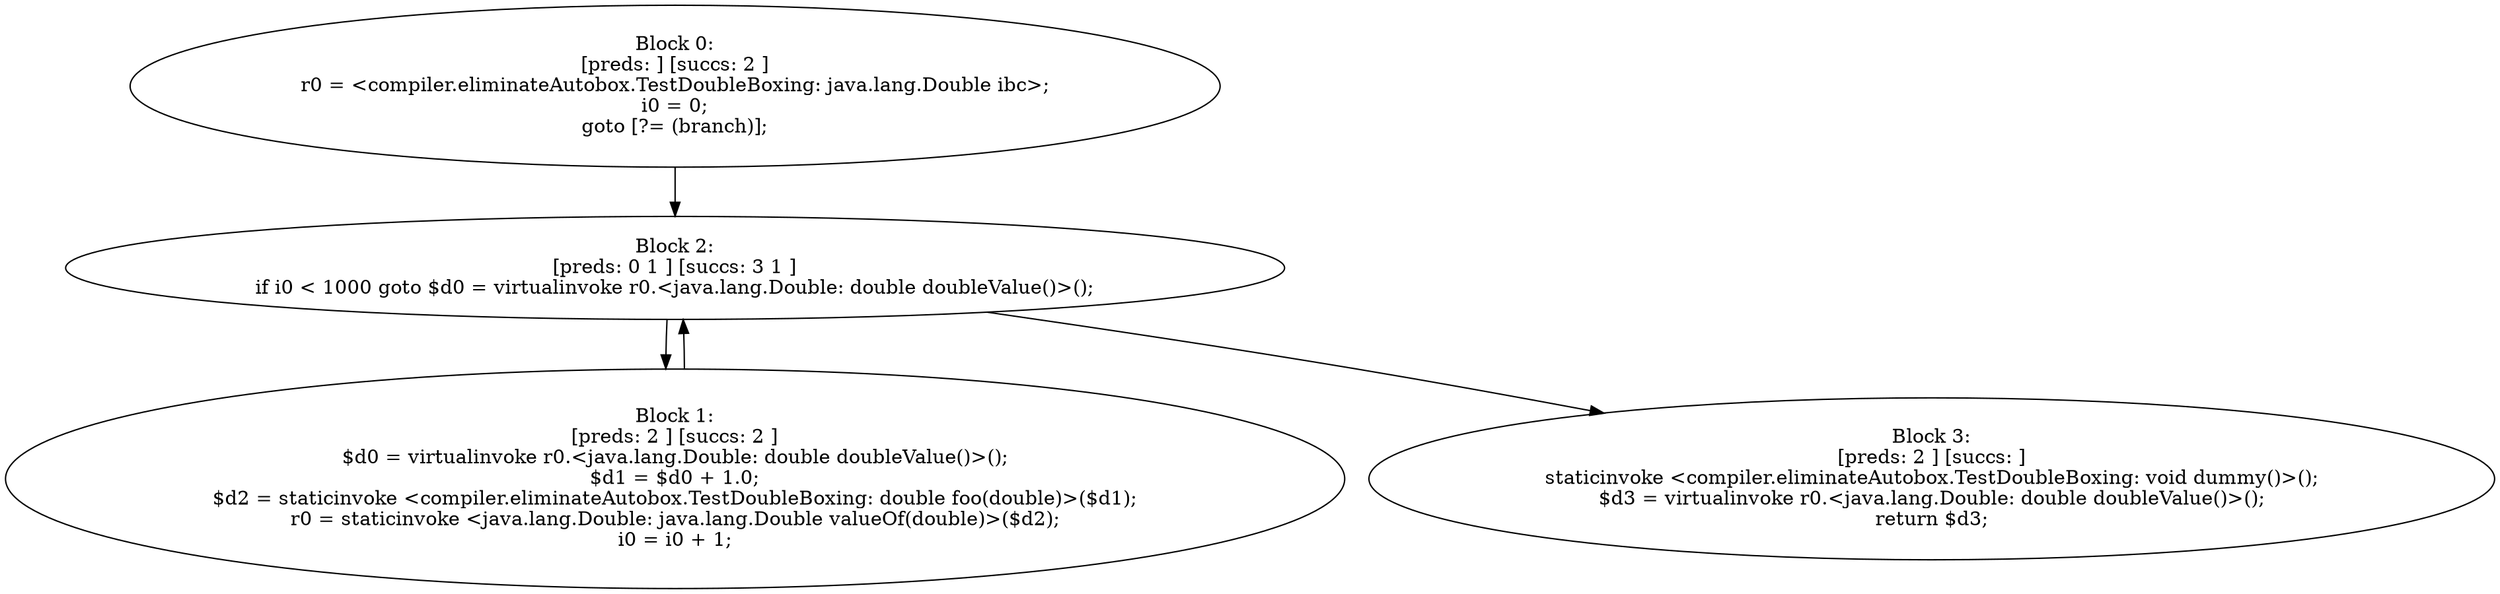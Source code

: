 digraph "unitGraph" {
    "Block 0:
[preds: ] [succs: 2 ]
r0 = <compiler.eliminateAutobox.TestDoubleBoxing: java.lang.Double ibc>;
i0 = 0;
goto [?= (branch)];
"
    "Block 1:
[preds: 2 ] [succs: 2 ]
$d0 = virtualinvoke r0.<java.lang.Double: double doubleValue()>();
$d1 = $d0 + 1.0;
$d2 = staticinvoke <compiler.eliminateAutobox.TestDoubleBoxing: double foo(double)>($d1);
r0 = staticinvoke <java.lang.Double: java.lang.Double valueOf(double)>($d2);
i0 = i0 + 1;
"
    "Block 2:
[preds: 0 1 ] [succs: 3 1 ]
if i0 < 1000 goto $d0 = virtualinvoke r0.<java.lang.Double: double doubleValue()>();
"
    "Block 3:
[preds: 2 ] [succs: ]
staticinvoke <compiler.eliminateAutobox.TestDoubleBoxing: void dummy()>();
$d3 = virtualinvoke r0.<java.lang.Double: double doubleValue()>();
return $d3;
"
    "Block 0:
[preds: ] [succs: 2 ]
r0 = <compiler.eliminateAutobox.TestDoubleBoxing: java.lang.Double ibc>;
i0 = 0;
goto [?= (branch)];
"->"Block 2:
[preds: 0 1 ] [succs: 3 1 ]
if i0 < 1000 goto $d0 = virtualinvoke r0.<java.lang.Double: double doubleValue()>();
";
    "Block 1:
[preds: 2 ] [succs: 2 ]
$d0 = virtualinvoke r0.<java.lang.Double: double doubleValue()>();
$d1 = $d0 + 1.0;
$d2 = staticinvoke <compiler.eliminateAutobox.TestDoubleBoxing: double foo(double)>($d1);
r0 = staticinvoke <java.lang.Double: java.lang.Double valueOf(double)>($d2);
i0 = i0 + 1;
"->"Block 2:
[preds: 0 1 ] [succs: 3 1 ]
if i0 < 1000 goto $d0 = virtualinvoke r0.<java.lang.Double: double doubleValue()>();
";
    "Block 2:
[preds: 0 1 ] [succs: 3 1 ]
if i0 < 1000 goto $d0 = virtualinvoke r0.<java.lang.Double: double doubleValue()>();
"->"Block 3:
[preds: 2 ] [succs: ]
staticinvoke <compiler.eliminateAutobox.TestDoubleBoxing: void dummy()>();
$d3 = virtualinvoke r0.<java.lang.Double: double doubleValue()>();
return $d3;
";
    "Block 2:
[preds: 0 1 ] [succs: 3 1 ]
if i0 < 1000 goto $d0 = virtualinvoke r0.<java.lang.Double: double doubleValue()>();
"->"Block 1:
[preds: 2 ] [succs: 2 ]
$d0 = virtualinvoke r0.<java.lang.Double: double doubleValue()>();
$d1 = $d0 + 1.0;
$d2 = staticinvoke <compiler.eliminateAutobox.TestDoubleBoxing: double foo(double)>($d1);
r0 = staticinvoke <java.lang.Double: java.lang.Double valueOf(double)>($d2);
i0 = i0 + 1;
";
}
